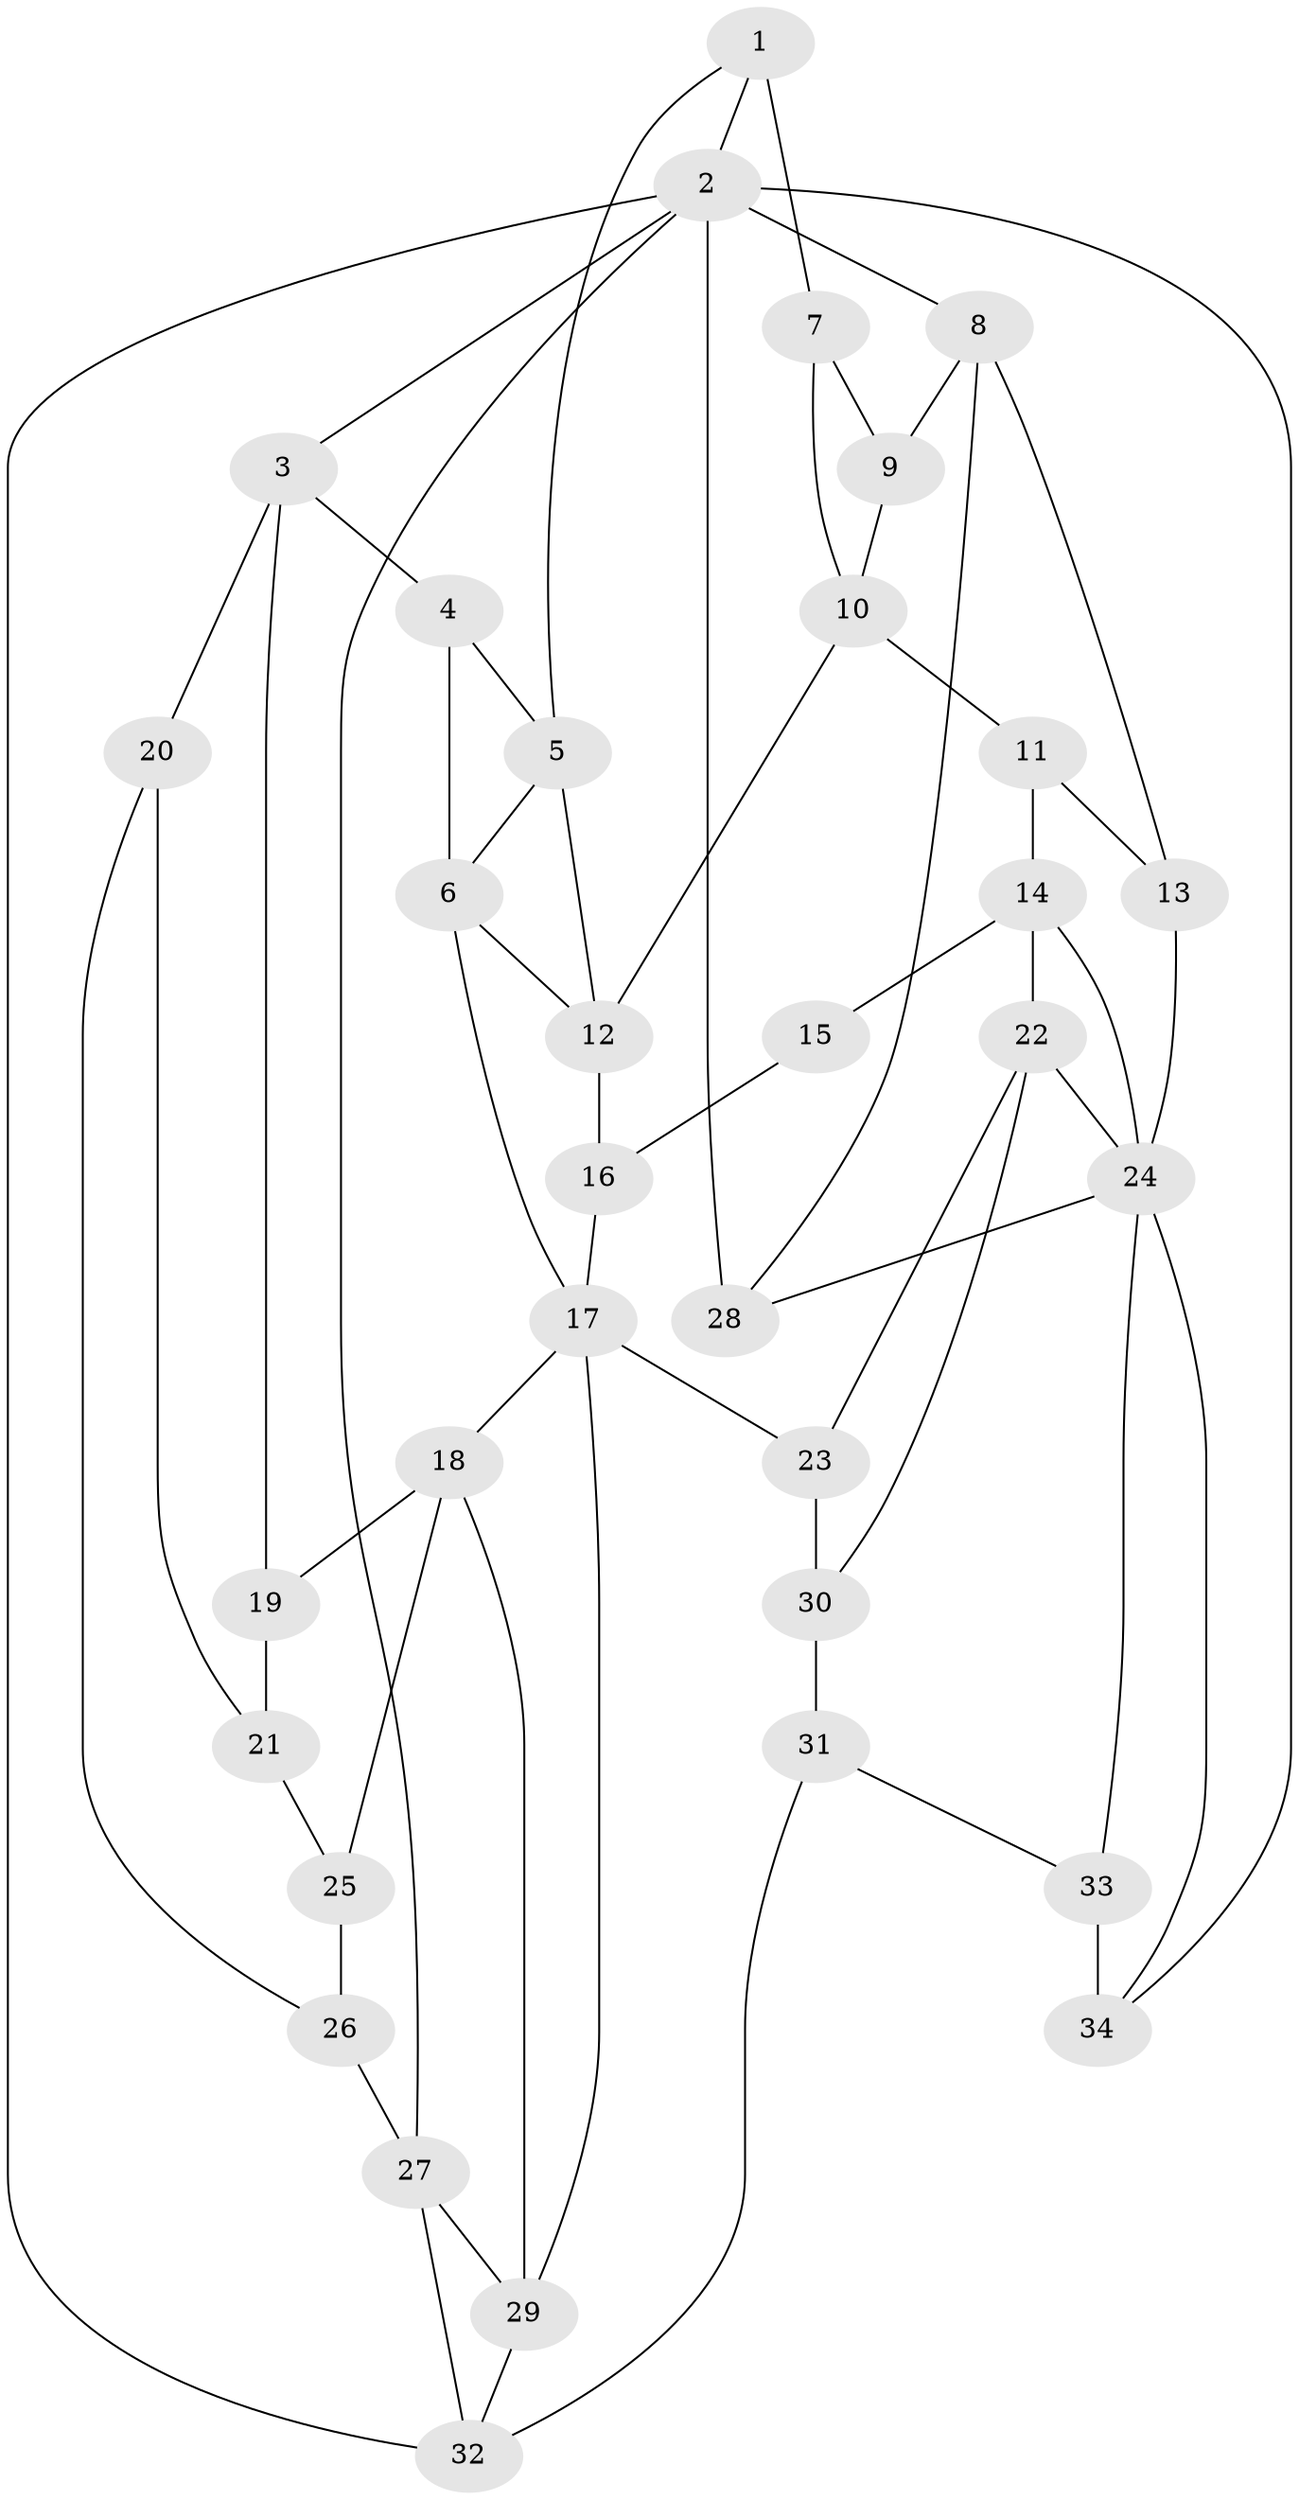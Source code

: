// original degree distribution, {3: 0.01818181818181818, 5: 0.5636363636363636, 6: 0.2, 4: 0.21818181818181817}
// Generated by graph-tools (version 1.1) at 2025/54/03/04/25 22:54:17]
// undirected, 34 vertices, 61 edges
graph export_dot {
  node [color=gray90,style=filled];
  1;
  2;
  3;
  4;
  5;
  6;
  7;
  8;
  9;
  10;
  11;
  12;
  13;
  14;
  15;
  16;
  17;
  18;
  19;
  20;
  21;
  22;
  23;
  24;
  25;
  26;
  27;
  28;
  29;
  30;
  31;
  32;
  33;
  34;
  1 -- 2 [weight=1.0];
  1 -- 5 [weight=1.0];
  1 -- 7 [weight=2.0];
  2 -- 3 [weight=2.0];
  2 -- 8 [weight=1.0];
  2 -- 27 [weight=1.0];
  2 -- 28 [weight=3.0];
  2 -- 32 [weight=2.0];
  2 -- 34 [weight=1.0];
  3 -- 4 [weight=2.0];
  3 -- 19 [weight=2.0];
  3 -- 20 [weight=2.0];
  4 -- 5 [weight=1.0];
  4 -- 6 [weight=2.0];
  5 -- 6 [weight=1.0];
  5 -- 12 [weight=1.0];
  6 -- 12 [weight=1.0];
  6 -- 17 [weight=1.0];
  7 -- 9 [weight=1.0];
  7 -- 10 [weight=1.0];
  8 -- 9 [weight=2.0];
  8 -- 13 [weight=2.0];
  8 -- 28 [weight=1.0];
  9 -- 10 [weight=1.0];
  10 -- 11 [weight=2.0];
  10 -- 12 [weight=2.0];
  11 -- 13 [weight=1.0];
  11 -- 14 [weight=1.0];
  12 -- 16 [weight=2.0];
  13 -- 24 [weight=1.0];
  14 -- 15 [weight=2.0];
  14 -- 22 [weight=2.0];
  14 -- 24 [weight=1.0];
  15 -- 16 [weight=2.0];
  16 -- 17 [weight=1.0];
  17 -- 18 [weight=1.0];
  17 -- 23 [weight=1.0];
  17 -- 29 [weight=1.0];
  18 -- 19 [weight=2.0];
  18 -- 25 [weight=1.0];
  18 -- 29 [weight=1.0];
  19 -- 21 [weight=2.0];
  20 -- 21 [weight=1.0];
  20 -- 26 [weight=1.0];
  21 -- 25 [weight=1.0];
  22 -- 23 [weight=1.0];
  22 -- 24 [weight=1.0];
  22 -- 30 [weight=1.0];
  23 -- 30 [weight=1.0];
  24 -- 28 [weight=1.0];
  24 -- 33 [weight=1.0];
  24 -- 34 [weight=1.0];
  25 -- 26 [weight=1.0];
  26 -- 27 [weight=2.0];
  27 -- 29 [weight=1.0];
  27 -- 32 [weight=1.0];
  29 -- 32 [weight=1.0];
  30 -- 31 [weight=2.0];
  31 -- 32 [weight=2.0];
  31 -- 33 [weight=1.0];
  33 -- 34 [weight=4.0];
}
